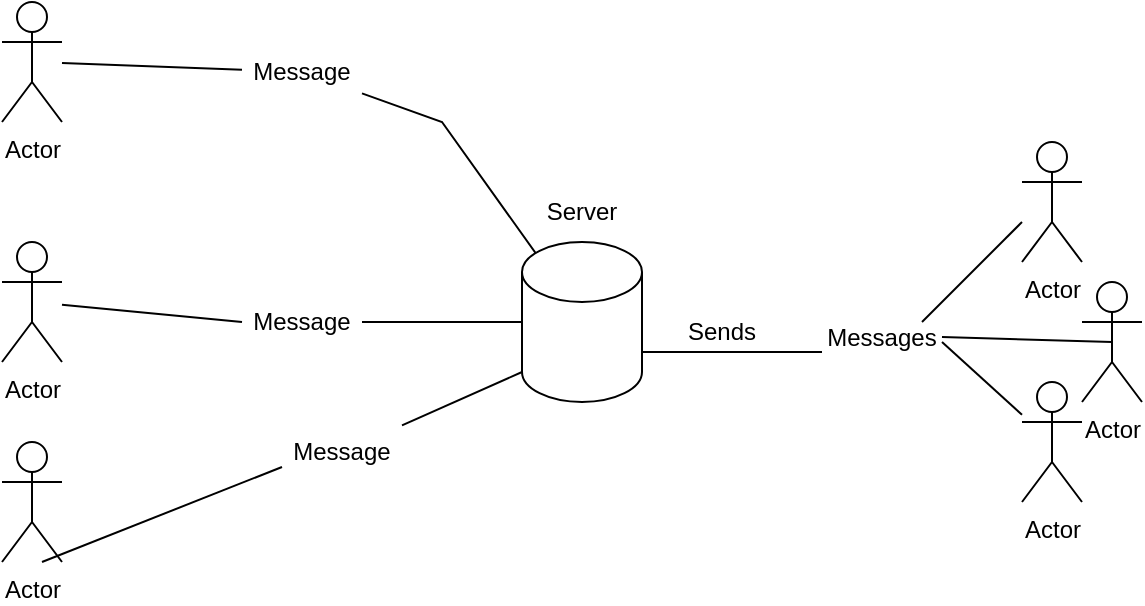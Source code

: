 <mxfile version="27.0.9">
  <diagram name="Page-1" id="-90Hb7Gt3J79ytZpbOgD">
    <mxGraphModel dx="694" dy="504" grid="1" gridSize="10" guides="1" tooltips="1" connect="1" arrows="1" fold="1" page="1" pageScale="1" pageWidth="850" pageHeight="1100" math="0" shadow="0">
      <root>
        <mxCell id="0" />
        <mxCell id="1" parent="0" />
        <mxCell id="wAlWfk1WWXJr5Ntc3I2Y-1" value="Actor" style="shape=umlActor;verticalLabelPosition=bottom;verticalAlign=top;html=1;outlineConnect=0;" vertex="1" parent="1">
          <mxGeometry x="50" y="170" width="30" height="60" as="geometry" />
        </mxCell>
        <mxCell id="wAlWfk1WWXJr5Ntc3I2Y-2" value="Actor" style="shape=umlActor;verticalLabelPosition=bottom;verticalAlign=top;html=1;outlineConnect=0;" vertex="1" parent="1">
          <mxGeometry x="50" y="270" width="30" height="60" as="geometry" />
        </mxCell>
        <mxCell id="wAlWfk1WWXJr5Ntc3I2Y-3" value="Actor" style="shape=umlActor;verticalLabelPosition=bottom;verticalAlign=top;html=1;outlineConnect=0;" vertex="1" parent="1">
          <mxGeometry x="50" y="50" width="30" height="60" as="geometry" />
        </mxCell>
        <mxCell id="wAlWfk1WWXJr5Ntc3I2Y-4" value="" style="endArrow=none;html=1;rounded=0;" edge="1" parent="1" source="wAlWfk1WWXJr5Ntc3I2Y-10">
          <mxGeometry width="50" height="50" relative="1" as="geometry">
            <mxPoint x="230" y="90" as="sourcePoint" />
            <mxPoint x="270" y="110" as="targetPoint" />
            <Array as="points">
              <mxPoint x="270" y="110" />
              <mxPoint x="320" y="180" />
            </Array>
          </mxGeometry>
        </mxCell>
        <mxCell id="wAlWfk1WWXJr5Ntc3I2Y-5" value="" style="endArrow=none;html=1;rounded=0;exitX=0;exitY=0.5;exitDx=0;exitDy=0;exitPerimeter=0;" edge="1" parent="1" source="wAlWfk1WWXJr5Ntc3I2Y-12" target="wAlWfk1WWXJr5Ntc3I2Y-1">
          <mxGeometry width="50" height="50" relative="1" as="geometry">
            <mxPoint x="270" y="210" as="sourcePoint" />
            <mxPoint x="380" y="240" as="targetPoint" />
          </mxGeometry>
        </mxCell>
        <mxCell id="wAlWfk1WWXJr5Ntc3I2Y-6" value="" style="endArrow=none;html=1;rounded=0;entryX=0;entryY=1;entryDx=0;entryDy=-15;entryPerimeter=0;" edge="1" parent="1" source="wAlWfk1WWXJr5Ntc3I2Y-14" target="wAlWfk1WWXJr5Ntc3I2Y-7">
          <mxGeometry width="50" height="50" relative="1" as="geometry">
            <mxPoint x="80" y="330" as="sourcePoint" />
            <mxPoint x="240" y="310" as="targetPoint" />
          </mxGeometry>
        </mxCell>
        <mxCell id="wAlWfk1WWXJr5Ntc3I2Y-7" value="" style="shape=cylinder3;whiteSpace=wrap;html=1;boundedLbl=1;backgroundOutline=1;size=15;" vertex="1" parent="1">
          <mxGeometry x="310" y="170" width="60" height="80" as="geometry" />
        </mxCell>
        <mxCell id="wAlWfk1WWXJr5Ntc3I2Y-11" value="" style="endArrow=none;html=1;rounded=0;" edge="1" parent="1" source="wAlWfk1WWXJr5Ntc3I2Y-3" target="wAlWfk1WWXJr5Ntc3I2Y-10">
          <mxGeometry width="50" height="50" relative="1" as="geometry">
            <mxPoint x="80" y="82" as="sourcePoint" />
            <mxPoint x="270" y="110" as="targetPoint" />
            <Array as="points" />
          </mxGeometry>
        </mxCell>
        <mxCell id="wAlWfk1WWXJr5Ntc3I2Y-10" value="Message" style="text;html=1;align=center;verticalAlign=middle;whiteSpace=wrap;rounded=0;" vertex="1" parent="1">
          <mxGeometry x="170" y="70" width="60" height="30" as="geometry" />
        </mxCell>
        <mxCell id="wAlWfk1WWXJr5Ntc3I2Y-13" value="" style="endArrow=none;html=1;rounded=0;exitX=0;exitY=0.5;exitDx=0;exitDy=0;exitPerimeter=0;" edge="1" parent="1" source="wAlWfk1WWXJr5Ntc3I2Y-7" target="wAlWfk1WWXJr5Ntc3I2Y-12">
          <mxGeometry width="50" height="50" relative="1" as="geometry">
            <mxPoint x="310" y="210" as="sourcePoint" />
            <mxPoint x="80" y="201" as="targetPoint" />
          </mxGeometry>
        </mxCell>
        <mxCell id="wAlWfk1WWXJr5Ntc3I2Y-12" value="Message" style="text;html=1;align=center;verticalAlign=middle;whiteSpace=wrap;rounded=0;" vertex="1" parent="1">
          <mxGeometry x="170" y="195" width="60" height="30" as="geometry" />
        </mxCell>
        <mxCell id="wAlWfk1WWXJr5Ntc3I2Y-15" value="" style="endArrow=none;html=1;rounded=0;entryX=0;entryY=0.75;entryDx=0;entryDy=0;" edge="1" parent="1" target="wAlWfk1WWXJr5Ntc3I2Y-14">
          <mxGeometry width="50" height="50" relative="1" as="geometry">
            <mxPoint x="70" y="330" as="sourcePoint" />
            <mxPoint x="160" y="285" as="targetPoint" />
          </mxGeometry>
        </mxCell>
        <mxCell id="wAlWfk1WWXJr5Ntc3I2Y-14" value="Message" style="text;html=1;align=center;verticalAlign=middle;whiteSpace=wrap;rounded=0;" vertex="1" parent="1">
          <mxGeometry x="190" y="260" width="60" height="30" as="geometry" />
        </mxCell>
        <mxCell id="wAlWfk1WWXJr5Ntc3I2Y-16" value="Server" style="text;html=1;align=center;verticalAlign=middle;whiteSpace=wrap;rounded=0;" vertex="1" parent="1">
          <mxGeometry x="310" y="140" width="60" height="30" as="geometry" />
        </mxCell>
        <mxCell id="wAlWfk1WWXJr5Ntc3I2Y-17" value="" style="endArrow=none;html=1;rounded=0;" edge="1" parent="1" target="wAlWfk1WWXJr5Ntc3I2Y-18">
          <mxGeometry width="50" height="50" relative="1" as="geometry">
            <mxPoint x="370" y="225" as="sourcePoint" />
            <mxPoint x="500" y="220" as="targetPoint" />
          </mxGeometry>
        </mxCell>
        <mxCell id="wAlWfk1WWXJr5Ntc3I2Y-18" value="Messages&lt;div&gt;&lt;br&gt;&lt;/div&gt;" style="text;html=1;align=center;verticalAlign=middle;whiteSpace=wrap;rounded=0;" vertex="1" parent="1">
          <mxGeometry x="460" y="210" width="60" height="30" as="geometry" />
        </mxCell>
        <mxCell id="wAlWfk1WWXJr5Ntc3I2Y-19" value="Actor" style="shape=umlActor;verticalLabelPosition=bottom;verticalAlign=top;html=1;outlineConnect=0;" vertex="1" parent="1">
          <mxGeometry x="590" y="190" width="30" height="60" as="geometry" />
        </mxCell>
        <mxCell id="wAlWfk1WWXJr5Ntc3I2Y-20" value="" style="endArrow=none;html=1;rounded=0;exitX=1;exitY=0.25;exitDx=0;exitDy=0;entryX=0.5;entryY=0.5;entryDx=0;entryDy=0;entryPerimeter=0;" edge="1" parent="1" source="wAlWfk1WWXJr5Ntc3I2Y-18" target="wAlWfk1WWXJr5Ntc3I2Y-19">
          <mxGeometry width="50" height="50" relative="1" as="geometry">
            <mxPoint x="550" y="260" as="sourcePoint" />
            <mxPoint x="600" y="210" as="targetPoint" />
          </mxGeometry>
        </mxCell>
        <mxCell id="wAlWfk1WWXJr5Ntc3I2Y-21" value="Actor" style="shape=umlActor;verticalLabelPosition=bottom;verticalAlign=top;html=1;outlineConnect=0;" vertex="1" parent="1">
          <mxGeometry x="560" y="240" width="30" height="60" as="geometry" />
        </mxCell>
        <mxCell id="wAlWfk1WWXJr5Ntc3I2Y-22" value="Actor" style="shape=umlActor;verticalLabelPosition=bottom;verticalAlign=top;html=1;outlineConnect=0;" vertex="1" parent="1">
          <mxGeometry x="560" y="120" width="30" height="60" as="geometry" />
        </mxCell>
        <mxCell id="wAlWfk1WWXJr5Ntc3I2Y-23" value="" style="endArrow=none;html=1;rounded=0;" edge="1" parent="1" source="wAlWfk1WWXJr5Ntc3I2Y-21">
          <mxGeometry width="50" height="50" relative="1" as="geometry">
            <mxPoint x="470" y="270" as="sourcePoint" />
            <mxPoint x="520" y="220" as="targetPoint" />
          </mxGeometry>
        </mxCell>
        <mxCell id="wAlWfk1WWXJr5Ntc3I2Y-24" value="" style="endArrow=none;html=1;rounded=0;" edge="1" parent="1">
          <mxGeometry width="50" height="50" relative="1" as="geometry">
            <mxPoint x="510" y="210" as="sourcePoint" />
            <mxPoint x="560" y="160" as="targetPoint" />
          </mxGeometry>
        </mxCell>
        <mxCell id="wAlWfk1WWXJr5Ntc3I2Y-25" value="Sends" style="text;html=1;align=center;verticalAlign=middle;whiteSpace=wrap;rounded=0;" vertex="1" parent="1">
          <mxGeometry x="380" y="200" width="60" height="30" as="geometry" />
        </mxCell>
      </root>
    </mxGraphModel>
  </diagram>
</mxfile>
